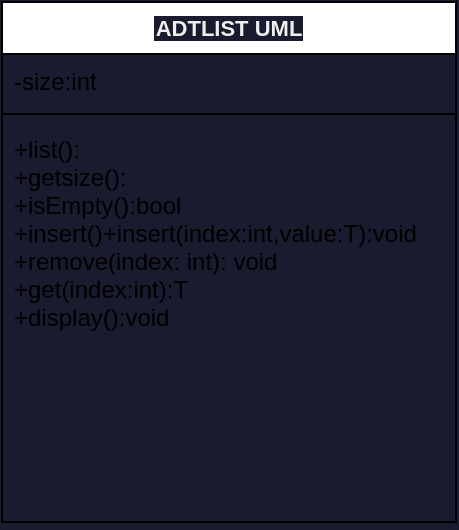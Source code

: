 <mxfile>
    <diagram id="0gBdRJVKCOBKI2lHgrwH" name="Page-1">
        <mxGraphModel dx="557" dy="515" grid="0" gridSize="10" guides="0" tooltips="1" connect="0" arrows="0" fold="1" page="0" pageScale="1" pageWidth="850" pageHeight="1100" background="#1A1B2E" math="0" shadow="0">
            <root>
                <mxCell id="0"/>
                <mxCell id="1" parent="0"/>
                <mxCell id="6" value="ADTLIST UML" style="swimlane;fontStyle=1;align=center;verticalAlign=top;childLayout=stackLayout;horizontal=1;startSize=26;horizontalStack=0;resizeParent=1;resizeParentMax=0;resizeLast=0;collapsible=1;marginBottom=0;fontSize=11;labelBackgroundColor=#1A1B2E;fontColor=#F0F0F0;labelBorderColor=none;" vertex="1" parent="1">
                    <mxGeometry x="110" y="167" width="227" height="260" as="geometry"/>
                </mxCell>
                <mxCell id="7" value="-size:int" style="text;strokeColor=none;fillColor=none;align=left;verticalAlign=top;spacingLeft=4;spacingRight=4;overflow=hidden;rotatable=0;points=[[0,0.5],[1,0.5]];portConstraint=eastwest;labelBackgroundColor=#1A1B2E;" vertex="1" parent="6">
                    <mxGeometry y="26" width="227" height="26" as="geometry"/>
                </mxCell>
                <mxCell id="8" value="" style="line;strokeWidth=1;fillColor=none;align=left;verticalAlign=middle;spacingTop=-1;spacingLeft=3;spacingRight=3;rotatable=0;labelPosition=right;points=[];portConstraint=eastwest;strokeColor=inherit;" vertex="1" parent="6">
                    <mxGeometry y="52" width="227" height="8" as="geometry"/>
                </mxCell>
                <mxCell id="9" value="+list():&#10;+getsize():&#10;+isEmpty():bool&#10;+insert()+insert(index:int,value:T):void&#10;+remove(index: int): void&#10;+get(index:int):T&#10;+display():void                                    &#10;&#10;&#10; &#10; &#10;" style="text;strokeColor=none;fillColor=none;align=left;verticalAlign=top;spacingLeft=4;spacingRight=4;overflow=hidden;rotatable=0;points=[[0,0.5],[1,0.5]];portConstraint=eastwest;fontSize=12;" vertex="1" parent="6">
                    <mxGeometry y="60" width="227" height="200" as="geometry"/>
                </mxCell>
            </root>
        </mxGraphModel>
    </diagram>
</mxfile>